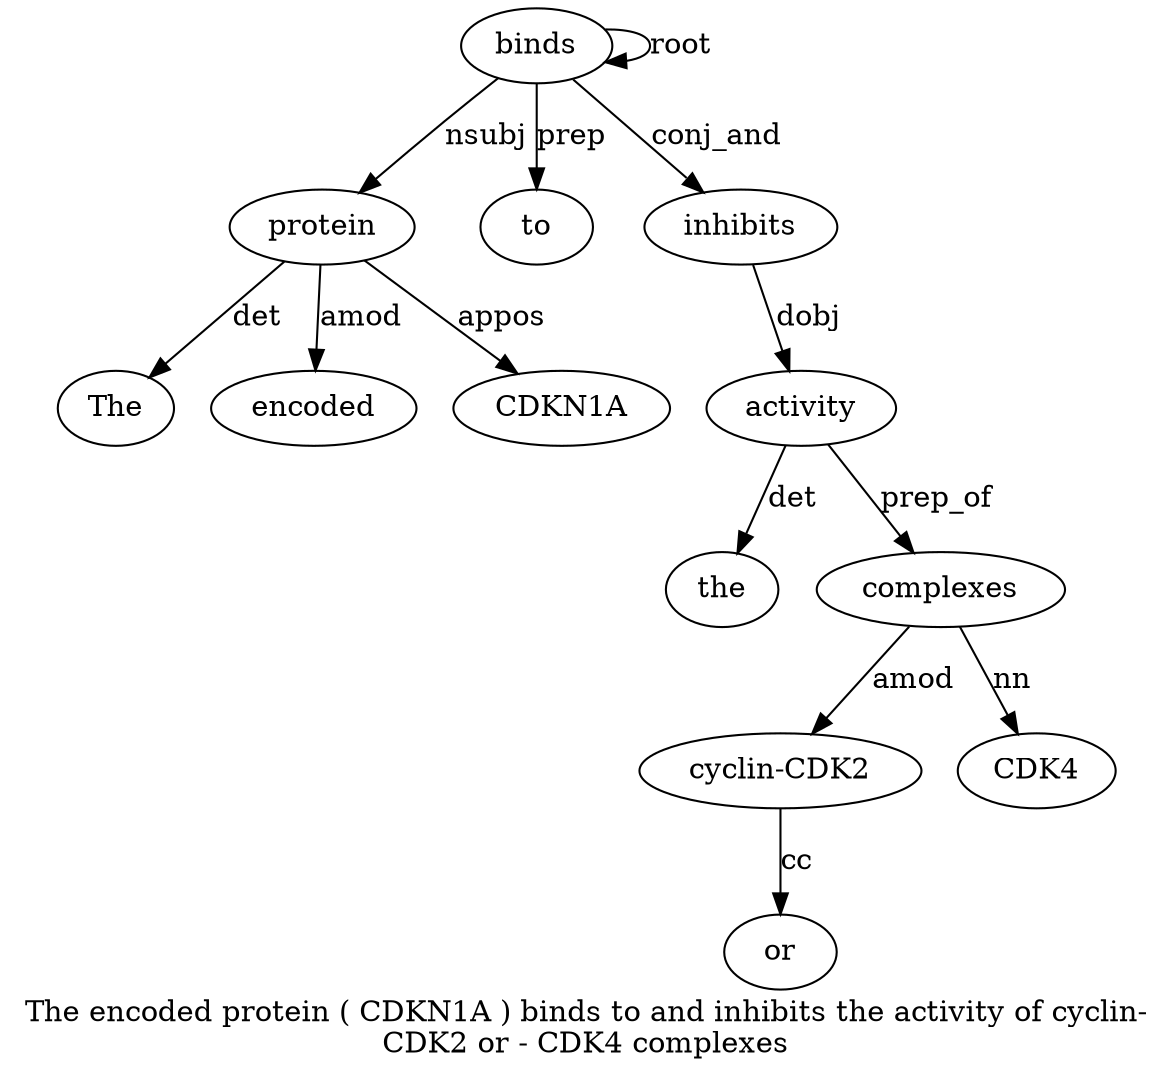 digraph "The encoded protein ( CDKN1A ) binds to and inhibits the activity of cyclin-CDK2 or - CDK4 complexes" {
label="The encoded protein ( CDKN1A ) binds to and inhibits the activity of cyclin-
CDK2 or - CDK4 complexes";
protein3 [style=filled, fillcolor=white, label=protein];
The1 [style=filled, fillcolor=white, label=The];
protein3 -> The1  [label=det];
encoded2 [style=filled, fillcolor=white, label=encoded];
protein3 -> encoded2  [label=amod];
binds7 [style=filled, fillcolor=white, label=binds];
binds7 -> protein3  [label=nsubj];
CDKN1A5 [style=filled, fillcolor=white, label=CDKN1A];
protein3 -> CDKN1A5  [label=appos];
binds7 -> binds7  [label=root];
to8 [style=filled, fillcolor=white, label=to];
binds7 -> to8  [label=prep];
inhibits10 [style=filled, fillcolor=white, label=inhibits];
binds7 -> inhibits10  [label=conj_and];
activity12 [style=filled, fillcolor=white, label=activity];
the11 [style=filled, fillcolor=white, label=the];
activity12 -> the11  [label=det];
inhibits10 -> activity12  [label=dobj];
complexes18 [style=filled, fillcolor=white, label=complexes];
"cyclin-CDK214" [style=filled, fillcolor=white, label="cyclin-CDK2"];
complexes18 -> "cyclin-CDK214"  [label=amod];
or15 [style=filled, fillcolor=white, label=or];
"cyclin-CDK214" -> or15  [label=cc];
CDK417 [style=filled, fillcolor=white, label=CDK4];
complexes18 -> CDK417  [label=nn];
activity12 -> complexes18  [label=prep_of];
}
